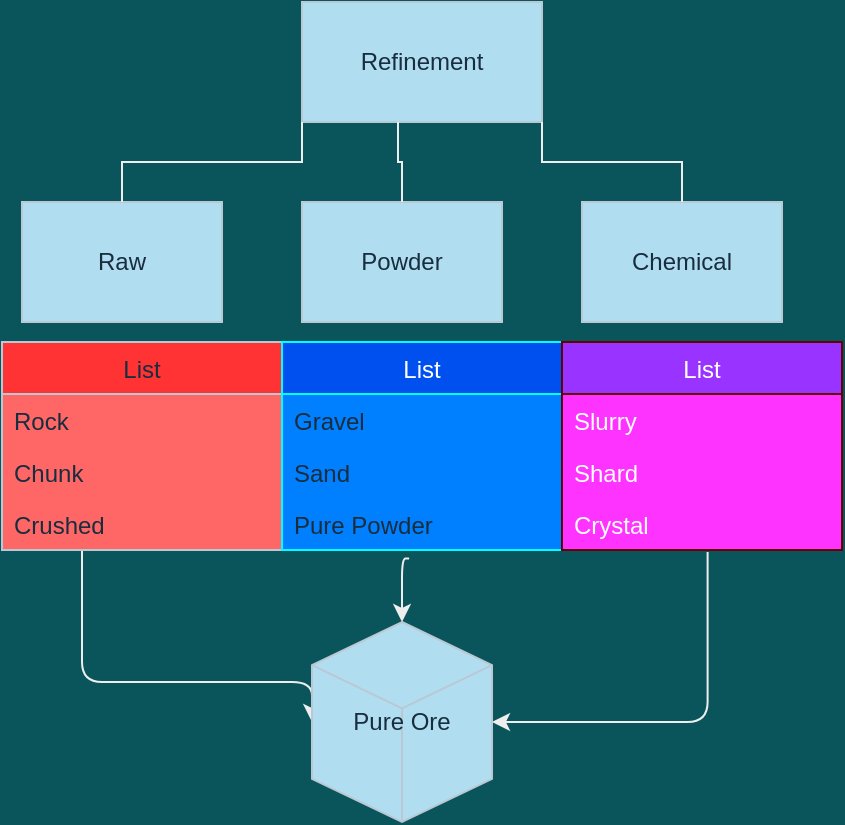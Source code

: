 <mxfile>
    <diagram id="hTrdfcKtqEN6jL1XXSzp" name="Page-1">
        <mxGraphModel dx="734" dy="373" grid="1" gridSize="10" guides="1" tooltips="1" connect="1" arrows="1" fold="1" page="1" pageScale="1" pageWidth="850" pageHeight="1100" background="#09555B" math="0" shadow="0">
            <root>
                <mxCell id="0"/>
                <mxCell id="1" parent="0"/>
                <UserObject label="Refinement" treeRoot="1" id="2">
                    <mxCell style="whiteSpace=wrap;html=1;align=center;treeFolding=1;treeMoving=1;newEdgeStyle={&quot;edgeStyle&quot;:&quot;elbowEdgeStyle&quot;,&quot;startArrow&quot;:&quot;none&quot;,&quot;endArrow&quot;:&quot;none&quot;};rounded=0;sketch=0;fontColor=#182E3E;strokeColor=#BAC8D3;fillColor=#B1DDF0;" vertex="1" parent="1">
                        <mxGeometry x="310" width="120" height="60" as="geometry"/>
                    </mxCell>
                </UserObject>
                <mxCell id="3" value="Chemical" style="whiteSpace=wrap;html=1;align=center;verticalAlign=middle;treeFolding=1;treeMoving=1;newEdgeStyle={&quot;edgeStyle&quot;:&quot;elbowEdgeStyle&quot;,&quot;startArrow&quot;:&quot;none&quot;,&quot;endArrow&quot;:&quot;none&quot;};rounded=0;sketch=0;fontColor=#182E3E;strokeColor=#BAC8D3;fillColor=#B1DDF0;" vertex="1" parent="1">
                    <mxGeometry x="450" y="100" width="100" height="60" as="geometry"/>
                </mxCell>
                <mxCell id="4" value="" style="edgeStyle=elbowEdgeStyle;elbow=vertical;startArrow=none;endArrow=none;rounded=0;fontColor=#FFFFFF;strokeColor=#EEEEEE;labelBackgroundColor=#09555B;" edge="1" target="3" parent="1">
                    <mxGeometry relative="1" as="geometry">
                        <mxPoint x="430" y="60" as="sourcePoint"/>
                    </mxGeometry>
                </mxCell>
                <mxCell id="5" value="Powder" style="whiteSpace=wrap;html=1;align=center;verticalAlign=middle;treeFolding=1;treeMoving=1;newEdgeStyle={&quot;edgeStyle&quot;:&quot;elbowEdgeStyle&quot;,&quot;startArrow&quot;:&quot;none&quot;,&quot;endArrow&quot;:&quot;none&quot;};rounded=0;sketch=0;fontColor=#182E3E;strokeColor=#BAC8D3;fillColor=#B1DDF0;" vertex="1" parent="1">
                    <mxGeometry x="310" y="100" width="100" height="60" as="geometry"/>
                </mxCell>
                <mxCell id="6" value="" style="edgeStyle=elbowEdgeStyle;elbow=vertical;startArrow=none;endArrow=none;rounded=0;fontColor=#FFFFFF;strokeColor=#EEEEEE;exitX=0.4;exitY=0.997;exitDx=0;exitDy=0;exitPerimeter=0;labelBackgroundColor=#09555B;" edge="1" target="5" parent="1" source="2">
                    <mxGeometry relative="1" as="geometry">
                        <mxPoint x="290" y="60" as="sourcePoint"/>
                    </mxGeometry>
                </mxCell>
                <mxCell id="7" value="Raw" style="whiteSpace=wrap;html=1;align=center;verticalAlign=middle;treeFolding=1;treeMoving=1;newEdgeStyle={&quot;edgeStyle&quot;:&quot;elbowEdgeStyle&quot;,&quot;startArrow&quot;:&quot;none&quot;,&quot;endArrow&quot;:&quot;none&quot;};rounded=0;sketch=0;fontColor=#182E3E;strokeColor=#BAC8D3;fillColor=#B1DDF0;" vertex="1" parent="1">
                    <mxGeometry x="170" y="100" width="100" height="60" as="geometry"/>
                </mxCell>
                <mxCell id="8" value="" style="edgeStyle=elbowEdgeStyle;elbow=vertical;startArrow=none;endArrow=none;rounded=0;fontColor=#FFFFFF;strokeColor=#EEEEEE;exitX=0;exitY=1;exitDx=0;exitDy=0;labelBackgroundColor=#09555B;" edge="1" target="7" parent="1" source="2">
                    <mxGeometry relative="1" as="geometry">
                        <mxPoint x="150" y="60" as="sourcePoint"/>
                    </mxGeometry>
                </mxCell>
                <mxCell id="25" style="edgeStyle=orthogonalEdgeStyle;curved=0;rounded=1;sketch=0;orthogonalLoop=1;jettySize=auto;html=1;entryX=0;entryY=0.5;entryDx=0;entryDy=0;entryPerimeter=0;fontColor=#FFFFFF;strokeColor=#EEEEEE;labelBackgroundColor=#09555B;" edge="1" parent="1" source="12" target="21">
                    <mxGeometry relative="1" as="geometry">
                        <mxPoint x="200" y="280" as="sourcePoint"/>
                        <Array as="points">
                            <mxPoint x="200" y="340"/>
                        </Array>
                    </mxGeometry>
                </mxCell>
                <mxCell id="9" value="List" style="swimlane;fontStyle=0;childLayout=stackLayout;horizontal=1;startSize=26;horizontalStack=0;resizeParent=1;resizeParentMax=0;resizeLast=0;collapsible=1;marginBottom=0;rounded=0;sketch=0;fontColor=#182E3E;strokeColor=#BAC8D3;swimlaneFillColor=#FF6666;fillColor=#FF3333;" vertex="1" parent="1">
                    <mxGeometry x="160" y="170" width="140" height="104" as="geometry"/>
                </mxCell>
                <mxCell id="10" value="Rock" style="text;strokeColor=none;fillColor=none;align=left;verticalAlign=top;spacingLeft=4;spacingRight=4;overflow=hidden;rotatable=0;points=[[0,0.5],[1,0.5]];portConstraint=eastwest;fontColor=#182E3E;" vertex="1" parent="9">
                    <mxGeometry y="26" width="140" height="26" as="geometry"/>
                </mxCell>
                <mxCell id="11" value="Chunk" style="text;strokeColor=none;fillColor=none;align=left;verticalAlign=top;spacingLeft=4;spacingRight=4;overflow=hidden;rotatable=0;points=[[0,0.5],[1,0.5]];portConstraint=eastwest;fontColor=#182E3E;" vertex="1" parent="9">
                    <mxGeometry y="52" width="140" height="26" as="geometry"/>
                </mxCell>
                <mxCell id="12" value="Crushed" style="text;strokeColor=none;fillColor=none;align=left;verticalAlign=top;spacingLeft=4;spacingRight=4;overflow=hidden;rotatable=0;points=[[0,0.5],[1,0.5]];portConstraint=eastwest;fontColor=#182E3E;" vertex="1" parent="9">
                    <mxGeometry y="78" width="140" height="26" as="geometry"/>
                </mxCell>
                <mxCell id="13" value="List" style="swimlane;fontStyle=0;childLayout=stackLayout;horizontal=1;startSize=26;fillColor=#0050ef;horizontalStack=0;resizeParent=1;resizeParentMax=0;resizeLast=0;collapsible=1;marginBottom=0;rounded=0;sketch=0;fontColor=#ffffff;swimlaneFillColor=#007FFF;strokeColor=#00FFFF;" vertex="1" parent="1">
                    <mxGeometry x="300" y="170" width="140" height="104" as="geometry"/>
                </mxCell>
                <mxCell id="14" value="Gravel" style="text;strokeColor=none;fillColor=none;align=left;verticalAlign=top;spacingLeft=4;spacingRight=4;overflow=hidden;rotatable=0;points=[[0,0.5],[1,0.5]];portConstraint=eastwest;fontColor=#182E3E;" vertex="1" parent="13">
                    <mxGeometry y="26" width="140" height="26" as="geometry"/>
                </mxCell>
                <mxCell id="15" value="Sand" style="text;strokeColor=none;fillColor=none;align=left;verticalAlign=top;spacingLeft=4;spacingRight=4;overflow=hidden;rotatable=0;points=[[0,0.5],[1,0.5]];portConstraint=eastwest;fontColor=#182E3E;" vertex="1" parent="13">
                    <mxGeometry y="52" width="140" height="26" as="geometry"/>
                </mxCell>
                <mxCell id="16" value="Pure Powder" style="text;strokeColor=none;fillColor=none;align=left;verticalAlign=top;spacingLeft=4;spacingRight=4;overflow=hidden;rotatable=0;points=[[0,0.5],[1,0.5]];portConstraint=eastwest;fontColor=#182E3E;" vertex="1" parent="13">
                    <mxGeometry y="78" width="140" height="26" as="geometry"/>
                </mxCell>
                <mxCell id="17" value="List" style="swimlane;fontStyle=0;childLayout=stackLayout;horizontal=1;startSize=26;horizontalStack=0;resizeParent=1;resizeParentMax=0;resizeLast=0;collapsible=1;marginBottom=0;rounded=0;sketch=0;fontColor=#ffffff;swimlaneFillColor=#FF33FF;fillColor=#9933FF;strokeColor=#660000;" vertex="1" parent="1">
                    <mxGeometry x="440" y="170" width="140" height="104" as="geometry"/>
                </mxCell>
                <mxCell id="18" value="Slurry" style="text;align=left;verticalAlign=top;spacingLeft=4;spacingRight=4;overflow=hidden;rotatable=0;points=[[0,0.5],[1,0.5]];portConstraint=eastwest;fontColor=#ffffff;" vertex="1" parent="17">
                    <mxGeometry y="26" width="140" height="26" as="geometry"/>
                </mxCell>
                <mxCell id="19" value="Shard" style="text;align=left;verticalAlign=top;spacingLeft=4;spacingRight=4;overflow=hidden;rotatable=0;points=[[0,0.5],[1,0.5]];portConstraint=eastwest;fontColor=#ffffff;" vertex="1" parent="17">
                    <mxGeometry y="52" width="140" height="26" as="geometry"/>
                </mxCell>
                <mxCell id="20" value="Crystal" style="text;align=left;verticalAlign=top;spacingLeft=4;spacingRight=4;overflow=hidden;rotatable=0;points=[[0,0.5],[1,0.5]];portConstraint=eastwest;fontColor=#ffffff;" vertex="1" parent="17">
                    <mxGeometry y="78" width="140" height="26" as="geometry"/>
                </mxCell>
                <mxCell id="21" value="Pure Ore" style="html=1;whiteSpace=wrap;shape=isoCube2;backgroundOutline=1;isoAngle=15;rounded=0;sketch=0;fontColor=#182E3E;strokeColor=#BAC8D3;fillColor=#B1DDF0;" vertex="1" parent="1">
                    <mxGeometry x="315" y="310" width="90" height="100" as="geometry"/>
                </mxCell>
                <mxCell id="27" style="edgeStyle=orthogonalEdgeStyle;curved=0;rounded=1;sketch=0;orthogonalLoop=1;jettySize=auto;html=1;exitX=0.52;exitY=1.038;exitDx=0;exitDy=0;exitPerimeter=0;entryX=1;entryY=0.5;entryDx=0;entryDy=0;entryPerimeter=0;fontColor=#FFFFFF;strokeColor=#EEEEEE;labelBackgroundColor=#09555B;" edge="1" parent="1" source="20" target="21">
                    <mxGeometry relative="1" as="geometry"/>
                </mxCell>
                <mxCell id="28" style="edgeStyle=orthogonalEdgeStyle;curved=0;rounded=1;sketch=0;orthogonalLoop=1;jettySize=auto;html=1;exitX=0.454;exitY=1.162;exitDx=0;exitDy=0;exitPerimeter=0;entryX=0.5;entryY=0;entryDx=0;entryDy=0;entryPerimeter=0;fontColor=#FFFFFF;strokeColor=#EEEEEE;" edge="1" parent="1" source="16" target="21">
                    <mxGeometry relative="1" as="geometry"/>
                </mxCell>
            </root>
        </mxGraphModel>
    </diagram>
</mxfile>